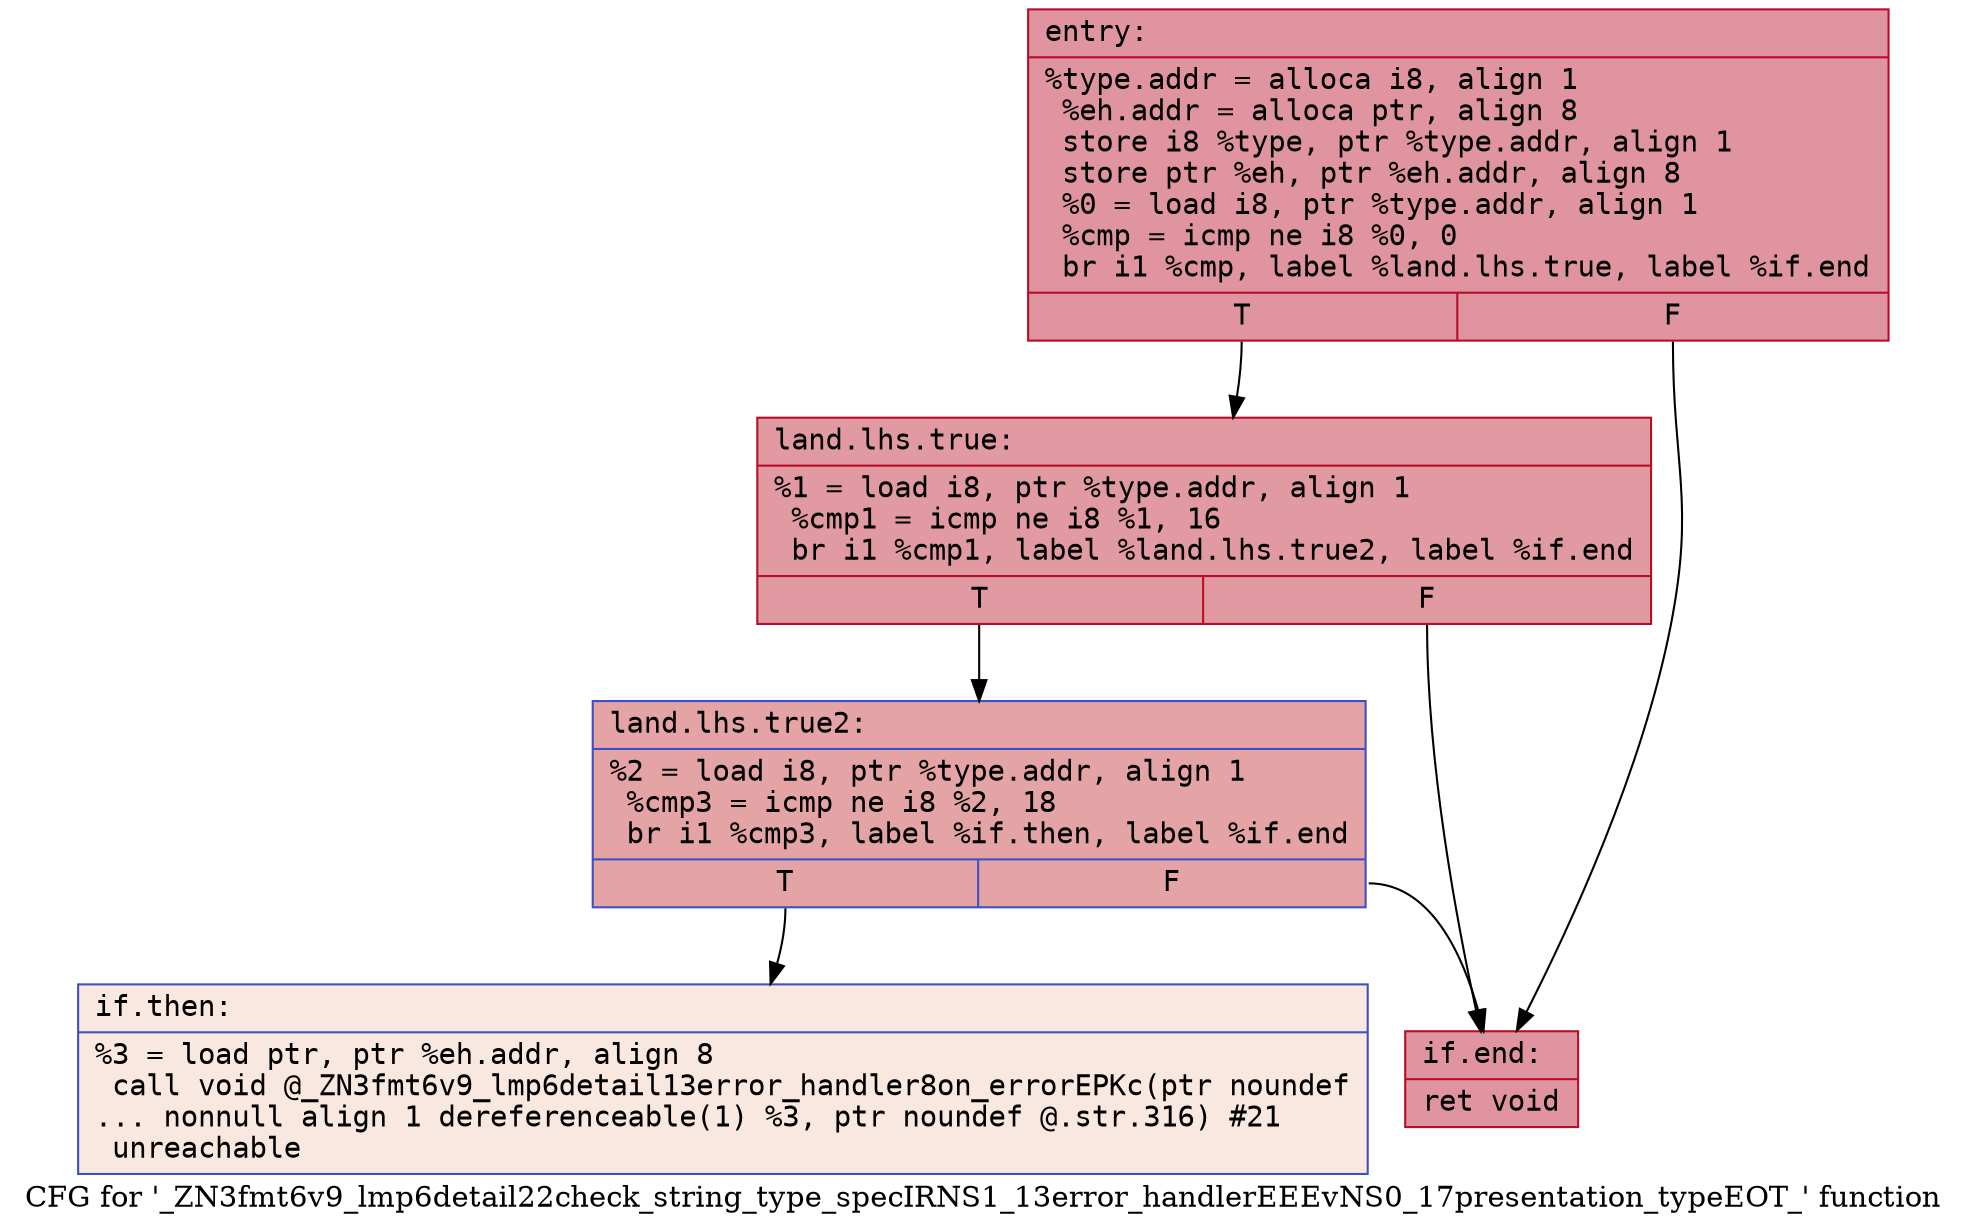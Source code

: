 digraph "CFG for '_ZN3fmt6v9_lmp6detail22check_string_type_specIRNS1_13error_handlerEEEvNS0_17presentation_typeEOT_' function" {
	label="CFG for '_ZN3fmt6v9_lmp6detail22check_string_type_specIRNS1_13error_handlerEEEvNS0_17presentation_typeEOT_' function";

	Node0x556bfea93a90 [shape=record,color="#b70d28ff", style=filled, fillcolor="#b70d2870" fontname="Courier",label="{entry:\l|  %type.addr = alloca i8, align 1\l  %eh.addr = alloca ptr, align 8\l  store i8 %type, ptr %type.addr, align 1\l  store ptr %eh, ptr %eh.addr, align 8\l  %0 = load i8, ptr %type.addr, align 1\l  %cmp = icmp ne i8 %0, 0\l  br i1 %cmp, label %land.lhs.true, label %if.end\l|{<s0>T|<s1>F}}"];
	Node0x556bfea93a90:s0 -> Node0x556bfea93e00[tooltip="entry -> land.lhs.true\nProbability 62.50%" ];
	Node0x556bfea93a90:s1 -> Node0x556bfea93e80[tooltip="entry -> if.end\nProbability 37.50%" ];
	Node0x556bfea93e00 [shape=record,color="#b70d28ff", style=filled, fillcolor="#bb1b2c70" fontname="Courier",label="{land.lhs.true:\l|  %1 = load i8, ptr %type.addr, align 1\l  %cmp1 = icmp ne i8 %1, 16\l  br i1 %cmp1, label %land.lhs.true2, label %if.end\l|{<s0>T|<s1>F}}"];
	Node0x556bfea93e00:s0 -> Node0x556bfea940d0[tooltip="land.lhs.true -> land.lhs.true2\nProbability 50.00%" ];
	Node0x556bfea93e00:s1 -> Node0x556bfea93e80[tooltip="land.lhs.true -> if.end\nProbability 50.00%" ];
	Node0x556bfea940d0 [shape=record,color="#3d50c3ff", style=filled, fillcolor="#c32e3170" fontname="Courier",label="{land.lhs.true2:\l|  %2 = load i8, ptr %type.addr, align 1\l  %cmp3 = icmp ne i8 %2, 18\l  br i1 %cmp3, label %if.then, label %if.end\l|{<s0>T|<s1>F}}"];
	Node0x556bfea940d0:s0 -> Node0x556bfea94330[tooltip="land.lhs.true2 -> if.then\nProbability 0.00%" ];
	Node0x556bfea940d0:s1 -> Node0x556bfea93e80[tooltip="land.lhs.true2 -> if.end\nProbability 100.00%" ];
	Node0x556bfea94330 [shape=record,color="#3d50c3ff", style=filled, fillcolor="#f1ccb870" fontname="Courier",label="{if.then:\l|  %3 = load ptr, ptr %eh.addr, align 8\l  call void @_ZN3fmt6v9_lmp6detail13error_handler8on_errorEPKc(ptr noundef\l... nonnull align 1 dereferenceable(1) %3, ptr noundef @.str.316) #21\l  unreachable\l}"];
	Node0x556bfea93e80 [shape=record,color="#b70d28ff", style=filled, fillcolor="#b70d2870" fontname="Courier",label="{if.end:\l|  ret void\l}"];
}
